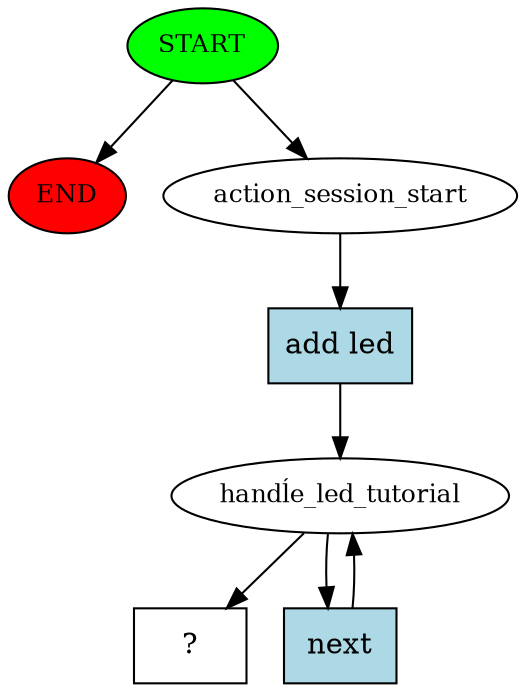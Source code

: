 digraph  {
0 [class="start active", fillcolor=green, fontsize=12, label=START, style=filled];
"-1" [class=end, fillcolor=red, fontsize=12, label=END, style=filled];
1 [class=active, fontsize=12, label=action_session_start];
2 [class=active, fontsize=12, label="handĺe_led_tutorial"];
5 [class="intent dashed active", label="  ?  ", shape=rect];
6 [class="intent active", fillcolor=lightblue, label="add led", shape=rect, style=filled];
7 [class="intent active", fillcolor=lightblue, label=next, shape=rect, style=filled];
0 -> "-1"  [class="", key=NONE, label=""];
0 -> 1  [class=active, key=NONE, label=""];
1 -> 6  [class=active, key=0];
2 -> 5  [class=active, key=NONE, label=""];
2 -> 7  [class=active, key=0];
6 -> 2  [class=active, key=0];
7 -> 2  [class=active, key=0];
}

